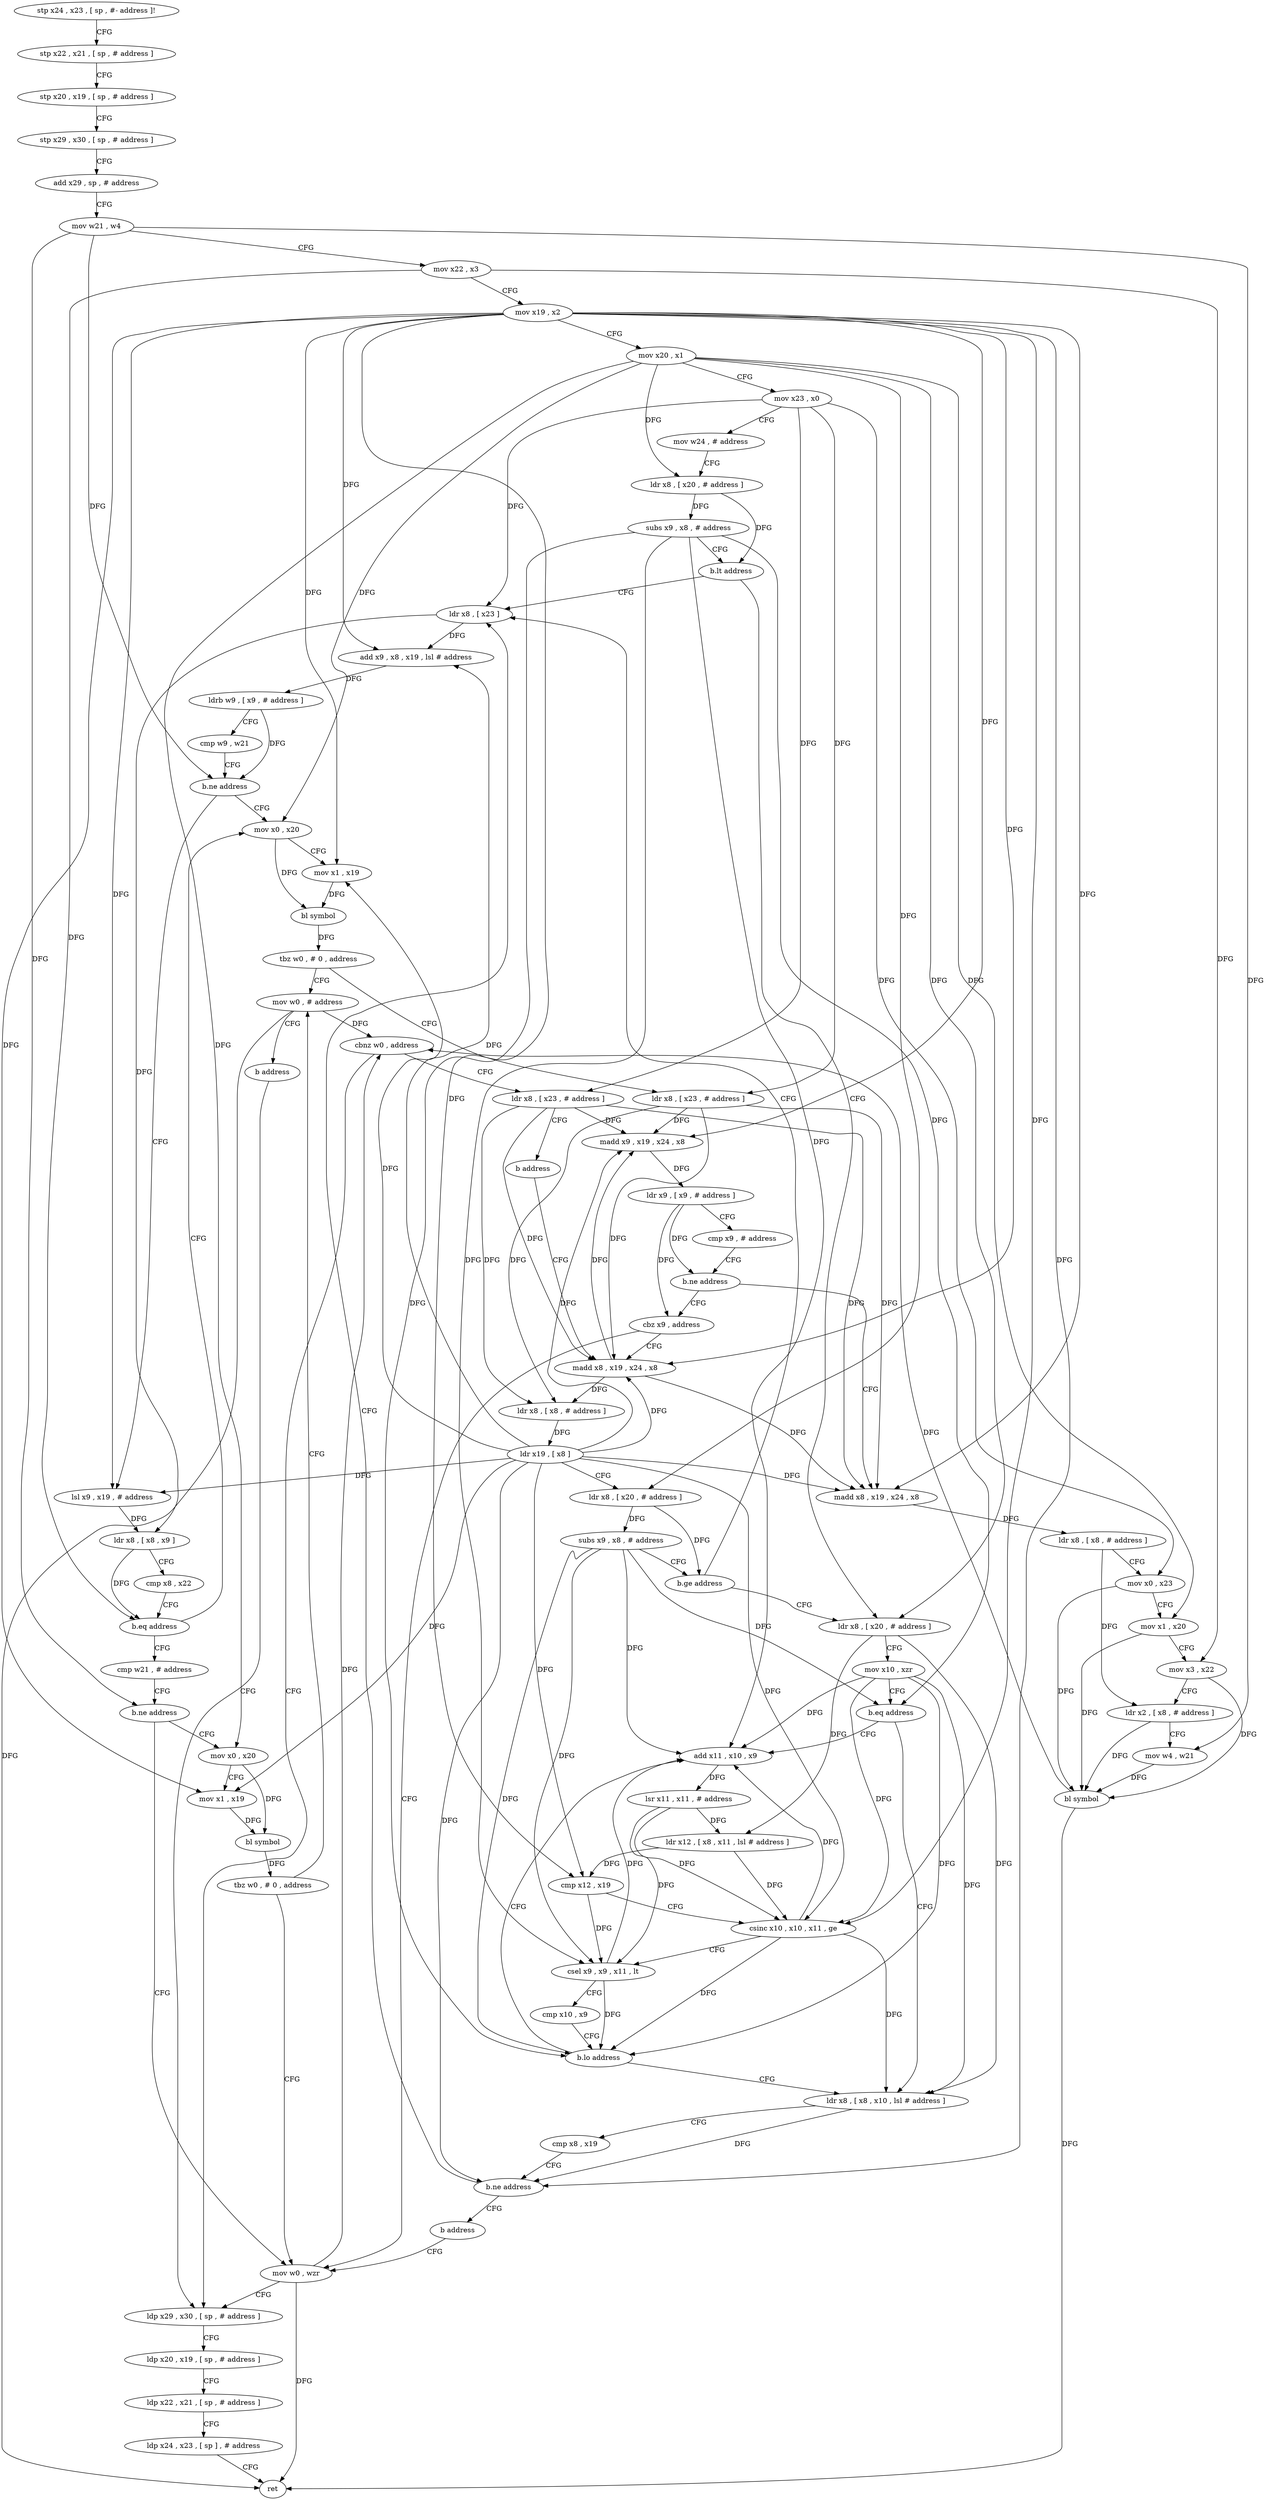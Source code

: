 digraph "func" {
"4273636" [label = "stp x24 , x23 , [ sp , #- address ]!" ]
"4273640" [label = "stp x22 , x21 , [ sp , # address ]" ]
"4273644" [label = "stp x20 , x19 , [ sp , # address ]" ]
"4273648" [label = "stp x29 , x30 , [ sp , # address ]" ]
"4273652" [label = "add x29 , sp , # address" ]
"4273656" [label = "mov w21 , w4" ]
"4273660" [label = "mov x22 , x3" ]
"4273664" [label = "mov x19 , x2" ]
"4273668" [label = "mov x20 , x1" ]
"4273672" [label = "mov x23 , x0" ]
"4273676" [label = "mov w24 , # address" ]
"4273680" [label = "ldr x8 , [ x20 , # address ]" ]
"4273684" [label = "subs x9 , x8 , # address" ]
"4273688" [label = "b.lt address" ]
"4273780" [label = "ldr x8 , [ x23 ]" ]
"4273692" [label = "ldr x8 , [ x20 , # address ]" ]
"4273784" [label = "add x9 , x8 , x19 , lsl # address" ]
"4273788" [label = "ldrb w9 , [ x9 , # address ]" ]
"4273792" [label = "cmp w9 , w21" ]
"4273796" [label = "b.ne address" ]
"4273816" [label = "mov x0 , x20" ]
"4273800" [label = "lsl x9 , x19 , # address" ]
"4273696" [label = "mov x10 , xzr" ]
"4273700" [label = "b.eq address" ]
"4273736" [label = "ldr x8 , [ x8 , x10 , lsl # address ]" ]
"4273704" [label = "add x11 , x10 , x9" ]
"4273820" [label = "mov x1 , x19" ]
"4273824" [label = "bl symbol" ]
"4273828" [label = "tbz w0 , # 0 , address" ]
"4273944" [label = "mov w0 , # address" ]
"4273832" [label = "ldr x8 , [ x23 , # address ]" ]
"4273804" [label = "ldr x8 , [ x8 , x9 ]" ]
"4273808" [label = "cmp x8 , x22" ]
"4273812" [label = "b.eq address" ]
"4273896" [label = "cmp w21 , # address" ]
"4273740" [label = "cmp x8 , x19" ]
"4273744" [label = "b.ne address" ]
"4273748" [label = "b address" ]
"4273708" [label = "lsr x11 , x11 , # address" ]
"4273712" [label = "ldr x12 , [ x8 , x11 , lsl # address ]" ]
"4273716" [label = "cmp x12 , x19" ]
"4273720" [label = "csinc x10 , x10 , x11 , ge" ]
"4273724" [label = "csel x9 , x9 , x11 , lt" ]
"4273728" [label = "cmp x10 , x9" ]
"4273732" [label = "b.lo address" ]
"4273948" [label = "b address" ]
"4273924" [label = "ldp x29 , x30 , [ sp , # address ]" ]
"4273836" [label = "madd x9 , x19 , x24 , x8" ]
"4273840" [label = "ldr x9 , [ x9 , # address ]" ]
"4273844" [label = "cmp x9 , # address" ]
"4273848" [label = "b.ne address" ]
"4273752" [label = "cbz x9 , address" ]
"4273852" [label = "madd x8 , x19 , x24 , x8" ]
"4273900" [label = "b.ne address" ]
"4273920" [label = "mov w0 , wzr" ]
"4273904" [label = "mov x0 , x20" ]
"4273928" [label = "ldp x20 , x19 , [ sp , # address ]" ]
"4273932" [label = "ldp x22 , x21 , [ sp , # address ]" ]
"4273936" [label = "ldp x24 , x23 , [ sp ] , # address" ]
"4273940" [label = "ret" ]
"4273756" [label = "madd x8 , x19 , x24 , x8" ]
"4273856" [label = "ldr x8 , [ x8 , # address ]" ]
"4273860" [label = "mov x0 , x23" ]
"4273864" [label = "mov x1 , x20" ]
"4273868" [label = "mov x3 , x22" ]
"4273872" [label = "ldr x2 , [ x8 , # address ]" ]
"4273876" [label = "mov w4 , w21" ]
"4273880" [label = "bl symbol" ]
"4273884" [label = "cbnz w0 , address" ]
"4273888" [label = "ldr x8 , [ x23 , # address ]" ]
"4273908" [label = "mov x1 , x19" ]
"4273912" [label = "bl symbol" ]
"4273916" [label = "tbz w0 , # 0 , address" ]
"4273760" [label = "ldr x8 , [ x8 , # address ]" ]
"4273764" [label = "ldr x19 , [ x8 ]" ]
"4273768" [label = "ldr x8 , [ x20 , # address ]" ]
"4273772" [label = "subs x9 , x8 , # address" ]
"4273776" [label = "b.ge address" ]
"4273892" [label = "b address" ]
"4273636" -> "4273640" [ label = "CFG" ]
"4273640" -> "4273644" [ label = "CFG" ]
"4273644" -> "4273648" [ label = "CFG" ]
"4273648" -> "4273652" [ label = "CFG" ]
"4273652" -> "4273656" [ label = "CFG" ]
"4273656" -> "4273660" [ label = "CFG" ]
"4273656" -> "4273796" [ label = "DFG" ]
"4273656" -> "4273900" [ label = "DFG" ]
"4273656" -> "4273876" [ label = "DFG" ]
"4273660" -> "4273664" [ label = "CFG" ]
"4273660" -> "4273812" [ label = "DFG" ]
"4273660" -> "4273868" [ label = "DFG" ]
"4273664" -> "4273668" [ label = "CFG" ]
"4273664" -> "4273784" [ label = "DFG" ]
"4273664" -> "4273820" [ label = "DFG" ]
"4273664" -> "4273800" [ label = "DFG" ]
"4273664" -> "4273744" [ label = "DFG" ]
"4273664" -> "4273716" [ label = "DFG" ]
"4273664" -> "4273720" [ label = "DFG" ]
"4273664" -> "4273836" [ label = "DFG" ]
"4273664" -> "4273852" [ label = "DFG" ]
"4273664" -> "4273908" [ label = "DFG" ]
"4273664" -> "4273756" [ label = "DFG" ]
"4273668" -> "4273672" [ label = "CFG" ]
"4273668" -> "4273680" [ label = "DFG" ]
"4273668" -> "4273692" [ label = "DFG" ]
"4273668" -> "4273816" [ label = "DFG" ]
"4273668" -> "4273864" [ label = "DFG" ]
"4273668" -> "4273904" [ label = "DFG" ]
"4273668" -> "4273768" [ label = "DFG" ]
"4273672" -> "4273676" [ label = "CFG" ]
"4273672" -> "4273780" [ label = "DFG" ]
"4273672" -> "4273832" [ label = "DFG" ]
"4273672" -> "4273860" [ label = "DFG" ]
"4273672" -> "4273888" [ label = "DFG" ]
"4273676" -> "4273680" [ label = "CFG" ]
"4273680" -> "4273684" [ label = "DFG" ]
"4273680" -> "4273688" [ label = "DFG" ]
"4273684" -> "4273688" [ label = "CFG" ]
"4273684" -> "4273704" [ label = "DFG" ]
"4273684" -> "4273724" [ label = "DFG" ]
"4273684" -> "4273732" [ label = "DFG" ]
"4273684" -> "4273700" [ label = "DFG" ]
"4273688" -> "4273780" [ label = "CFG" ]
"4273688" -> "4273692" [ label = "CFG" ]
"4273780" -> "4273784" [ label = "DFG" ]
"4273780" -> "4273804" [ label = "DFG" ]
"4273692" -> "4273696" [ label = "CFG" ]
"4273692" -> "4273736" [ label = "DFG" ]
"4273692" -> "4273712" [ label = "DFG" ]
"4273784" -> "4273788" [ label = "DFG" ]
"4273788" -> "4273792" [ label = "CFG" ]
"4273788" -> "4273796" [ label = "DFG" ]
"4273792" -> "4273796" [ label = "CFG" ]
"4273796" -> "4273816" [ label = "CFG" ]
"4273796" -> "4273800" [ label = "CFG" ]
"4273816" -> "4273820" [ label = "CFG" ]
"4273816" -> "4273824" [ label = "DFG" ]
"4273800" -> "4273804" [ label = "DFG" ]
"4273696" -> "4273700" [ label = "CFG" ]
"4273696" -> "4273736" [ label = "DFG" ]
"4273696" -> "4273704" [ label = "DFG" ]
"4273696" -> "4273720" [ label = "DFG" ]
"4273696" -> "4273732" [ label = "DFG" ]
"4273700" -> "4273736" [ label = "CFG" ]
"4273700" -> "4273704" [ label = "CFG" ]
"4273736" -> "4273740" [ label = "CFG" ]
"4273736" -> "4273744" [ label = "DFG" ]
"4273704" -> "4273708" [ label = "DFG" ]
"4273820" -> "4273824" [ label = "DFG" ]
"4273824" -> "4273828" [ label = "DFG" ]
"4273828" -> "4273944" [ label = "CFG" ]
"4273828" -> "4273832" [ label = "CFG" ]
"4273944" -> "4273948" [ label = "CFG" ]
"4273944" -> "4273940" [ label = "DFG" ]
"4273944" -> "4273884" [ label = "DFG" ]
"4273832" -> "4273836" [ label = "DFG" ]
"4273832" -> "4273852" [ label = "DFG" ]
"4273832" -> "4273756" [ label = "DFG" ]
"4273832" -> "4273760" [ label = "DFG" ]
"4273804" -> "4273808" [ label = "CFG" ]
"4273804" -> "4273812" [ label = "DFG" ]
"4273808" -> "4273812" [ label = "CFG" ]
"4273812" -> "4273896" [ label = "CFG" ]
"4273812" -> "4273816" [ label = "CFG" ]
"4273896" -> "4273900" [ label = "CFG" ]
"4273740" -> "4273744" [ label = "CFG" ]
"4273744" -> "4273780" [ label = "CFG" ]
"4273744" -> "4273748" [ label = "CFG" ]
"4273748" -> "4273920" [ label = "CFG" ]
"4273708" -> "4273712" [ label = "DFG" ]
"4273708" -> "4273720" [ label = "DFG" ]
"4273708" -> "4273724" [ label = "DFG" ]
"4273712" -> "4273716" [ label = "DFG" ]
"4273712" -> "4273720" [ label = "DFG" ]
"4273716" -> "4273720" [ label = "CFG" ]
"4273716" -> "4273724" [ label = "DFG" ]
"4273720" -> "4273724" [ label = "CFG" ]
"4273720" -> "4273736" [ label = "DFG" ]
"4273720" -> "4273704" [ label = "DFG" ]
"4273720" -> "4273732" [ label = "DFG" ]
"4273724" -> "4273728" [ label = "CFG" ]
"4273724" -> "4273704" [ label = "DFG" ]
"4273724" -> "4273732" [ label = "DFG" ]
"4273728" -> "4273732" [ label = "CFG" ]
"4273732" -> "4273704" [ label = "CFG" ]
"4273732" -> "4273736" [ label = "CFG" ]
"4273948" -> "4273924" [ label = "CFG" ]
"4273924" -> "4273928" [ label = "CFG" ]
"4273836" -> "4273840" [ label = "DFG" ]
"4273840" -> "4273844" [ label = "CFG" ]
"4273840" -> "4273848" [ label = "DFG" ]
"4273840" -> "4273752" [ label = "DFG" ]
"4273844" -> "4273848" [ label = "CFG" ]
"4273848" -> "4273752" [ label = "CFG" ]
"4273848" -> "4273852" [ label = "CFG" ]
"4273752" -> "4273920" [ label = "CFG" ]
"4273752" -> "4273756" [ label = "CFG" ]
"4273852" -> "4273856" [ label = "DFG" ]
"4273900" -> "4273920" [ label = "CFG" ]
"4273900" -> "4273904" [ label = "CFG" ]
"4273920" -> "4273924" [ label = "CFG" ]
"4273920" -> "4273884" [ label = "DFG" ]
"4273920" -> "4273940" [ label = "DFG" ]
"4273904" -> "4273908" [ label = "CFG" ]
"4273904" -> "4273912" [ label = "DFG" ]
"4273928" -> "4273932" [ label = "CFG" ]
"4273932" -> "4273936" [ label = "CFG" ]
"4273936" -> "4273940" [ label = "CFG" ]
"4273756" -> "4273760" [ label = "DFG" ]
"4273756" -> "4273836" [ label = "DFG" ]
"4273756" -> "4273852" [ label = "DFG" ]
"4273856" -> "4273860" [ label = "CFG" ]
"4273856" -> "4273872" [ label = "DFG" ]
"4273860" -> "4273864" [ label = "CFG" ]
"4273860" -> "4273880" [ label = "DFG" ]
"4273864" -> "4273868" [ label = "CFG" ]
"4273864" -> "4273880" [ label = "DFG" ]
"4273868" -> "4273872" [ label = "CFG" ]
"4273868" -> "4273880" [ label = "DFG" ]
"4273872" -> "4273876" [ label = "CFG" ]
"4273872" -> "4273880" [ label = "DFG" ]
"4273876" -> "4273880" [ label = "DFG" ]
"4273880" -> "4273884" [ label = "DFG" ]
"4273880" -> "4273940" [ label = "DFG" ]
"4273884" -> "4273924" [ label = "CFG" ]
"4273884" -> "4273888" [ label = "CFG" ]
"4273888" -> "4273892" [ label = "CFG" ]
"4273888" -> "4273760" [ label = "DFG" ]
"4273888" -> "4273836" [ label = "DFG" ]
"4273888" -> "4273852" [ label = "DFG" ]
"4273888" -> "4273756" [ label = "DFG" ]
"4273908" -> "4273912" [ label = "DFG" ]
"4273912" -> "4273916" [ label = "DFG" ]
"4273916" -> "4273944" [ label = "CFG" ]
"4273916" -> "4273920" [ label = "CFG" ]
"4273760" -> "4273764" [ label = "DFG" ]
"4273764" -> "4273768" [ label = "CFG" ]
"4273764" -> "4273784" [ label = "DFG" ]
"4273764" -> "4273820" [ label = "DFG" ]
"4273764" -> "4273800" [ label = "DFG" ]
"4273764" -> "4273744" [ label = "DFG" ]
"4273764" -> "4273716" [ label = "DFG" ]
"4273764" -> "4273720" [ label = "DFG" ]
"4273764" -> "4273836" [ label = "DFG" ]
"4273764" -> "4273852" [ label = "DFG" ]
"4273764" -> "4273908" [ label = "DFG" ]
"4273764" -> "4273756" [ label = "DFG" ]
"4273768" -> "4273772" [ label = "DFG" ]
"4273768" -> "4273776" [ label = "DFG" ]
"4273772" -> "4273776" [ label = "CFG" ]
"4273772" -> "4273700" [ label = "DFG" ]
"4273772" -> "4273704" [ label = "DFG" ]
"4273772" -> "4273724" [ label = "DFG" ]
"4273772" -> "4273732" [ label = "DFG" ]
"4273776" -> "4273692" [ label = "CFG" ]
"4273776" -> "4273780" [ label = "CFG" ]
"4273892" -> "4273756" [ label = "CFG" ]
}
